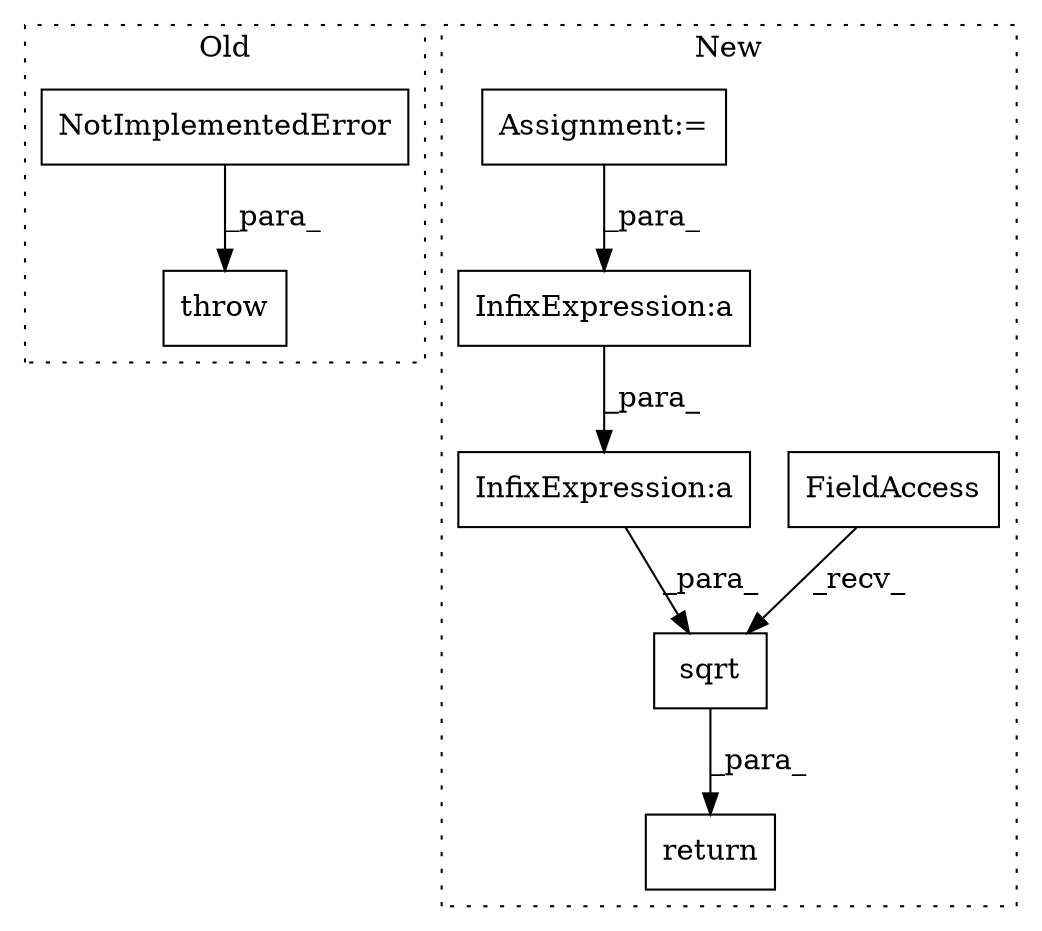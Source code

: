 digraph G {
subgraph cluster0 {
1 [label="NotImplementedError" a="32" s="27396" l="21" shape="box"];
3 [label="throw" a="53" s="27390" l="6" shape="box"];
label = "Old";
style="dotted";
}
subgraph cluster1 {
2 [label="sqrt" a="32" s="27702,27731" l="5,1" shape="box"];
4 [label="FieldAccess" a="22" s="27696" l="5" shape="box"];
5 [label="InfixExpression:a" a="27" s="27727" l="3" shape="box"];
6 [label="InfixExpression:a" a="27" s="27709" l="3" shape="box"];
7 [label="Assignment:=" a="7" s="27554" l="12" shape="box"];
8 [label="return" a="41" s="27844" l="7" shape="box"];
label = "New";
style="dotted";
}
1 -> 3 [label="_para_"];
2 -> 8 [label="_para_"];
4 -> 2 [label="_recv_"];
5 -> 2 [label="_para_"];
6 -> 5 [label="_para_"];
7 -> 6 [label="_para_"];
}